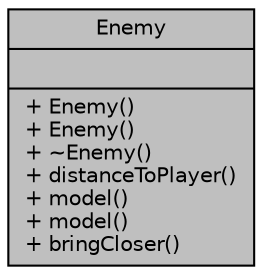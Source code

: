 digraph "Enemy"
{
  bgcolor="transparent";
  edge [fontname="Helvetica",fontsize="10",labelfontname="Helvetica",labelfontsize="10"];
  node [fontname="Helvetica",fontsize="10",shape=record];
  Node1 [label="{Enemy\n||+ Enemy()\l+ Enemy()\l+ ~Enemy()\l+ distanceToPlayer()\l+ model()\l+ model()\l+ bringCloser()\l}",height=0.2,width=0.4,color="black", fillcolor="grey75", style="filled", fontcolor="black"];
}
